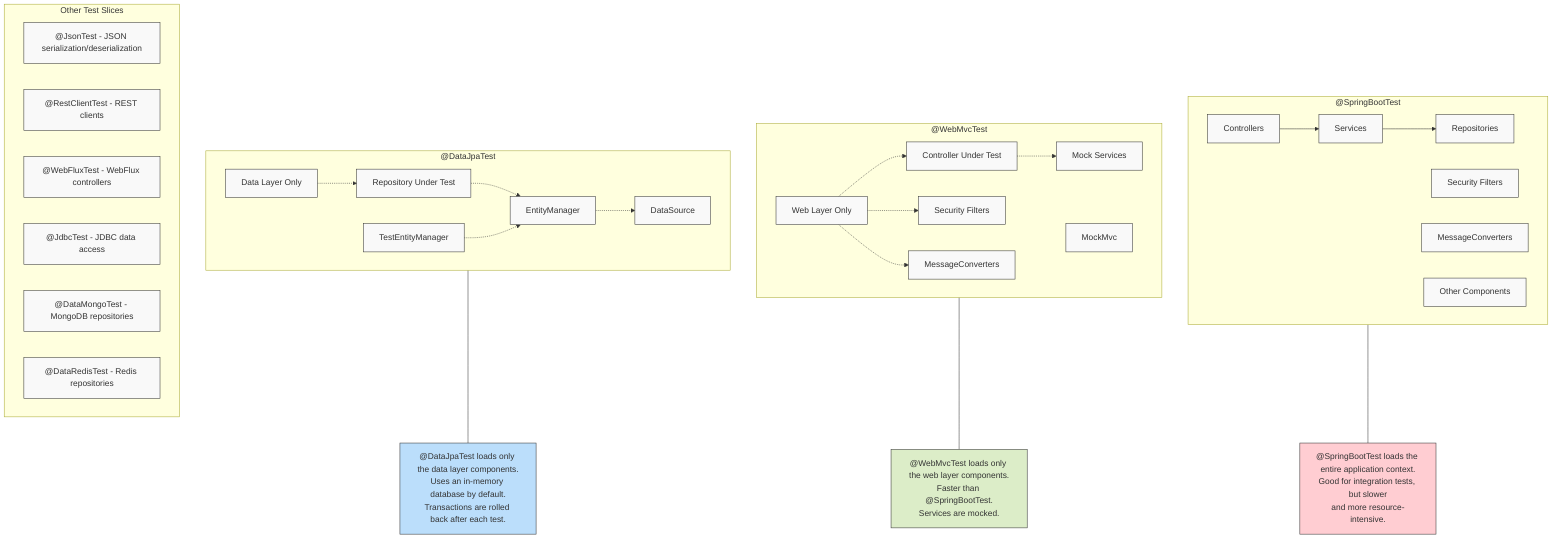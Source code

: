 flowchart TB
    subgraph FullApp["@SpringBootTest"]
        Controllers
        Services
        Repositories
        SecurityFilters["Security Filters"]
        MessageConverters
        OtherComponents["Other Components"]
        
        Controllers --> Services
        Services --> Repositories
    end
    
    subgraph WebSlice["@WebMvcTest"]
        WebLayerOnly["Web Layer Only"]
        MockMvc
        ControllerUnderTest["Controller Under Test"]
        WebSecurityFilters["Security Filters"]
        WebMessageConverters["MessageConverters"]
        MockServices["Mock Services"]
        
        WebLayerOnly -.-> ControllerUnderTest
        WebLayerOnly -.-> WebSecurityFilters
        WebLayerOnly -.-> WebMessageConverters
        ControllerUnderTest -.-> MockServices
    end
    
    subgraph DataSlice["@DataJpaTest"]
        DataLayerOnly["Data Layer Only"]
        RepositoryUnderTest["Repository Under Test"]
        EntityManager
        DataSource
        TestEntityManager
        
        DataLayerOnly -.-> RepositoryUnderTest
        RepositoryUnderTest -.-> EntityManager
        TestEntityManager -.-> EntityManager
        EntityManager -.-> DataSource
    end
    
    %% Notes
    classDef default fill:#f9f9f9,stroke:#333,stroke-width:1px
    classDef fullAppNote fill:#FFCDD2,stroke:#333,stroke-width:1px
    classDef webSliceNote fill:#DCEDC8,stroke:#333,stroke-width:1px
    classDef dataSliceNote fill:#BBDEFB,stroke:#333,stroke-width:1px
    
    FullAppNote["@SpringBootTest loads the entire application context.\nGood for integration tests, but slower\nand more resource-intensive."]:::fullAppNote
    WebSliceNote["@WebMvcTest loads only the web layer components.\nFaster than @SpringBootTest.\nServices are mocked."]:::webSliceNote
    DataSliceNote["@DataJpaTest loads only the data layer components.\nUses an in-memory database by default.\nTransactions are rolled back after each test."]:::dataSliceNote
    
    FullApp --- FullAppNote
    WebSlice --- WebSliceNote
    DataSlice --- DataSliceNote
    
    %% Other test slices
    subgraph OtherSlices["Other Test Slices"]
        JsonTest["@JsonTest - JSON serialization/deserialization"]
        RestClientTest["@RestClientTest - REST clients"]
        WebFluxTest["@WebFluxTest - WebFlux controllers"]
        JdbcTest["@JdbcTest - JDBC data access"]
        DataMongoTest["@DataMongoTest - MongoDB repositories"]
        DataRedisTest["@DataRedisTest - Redis repositories"]
    end